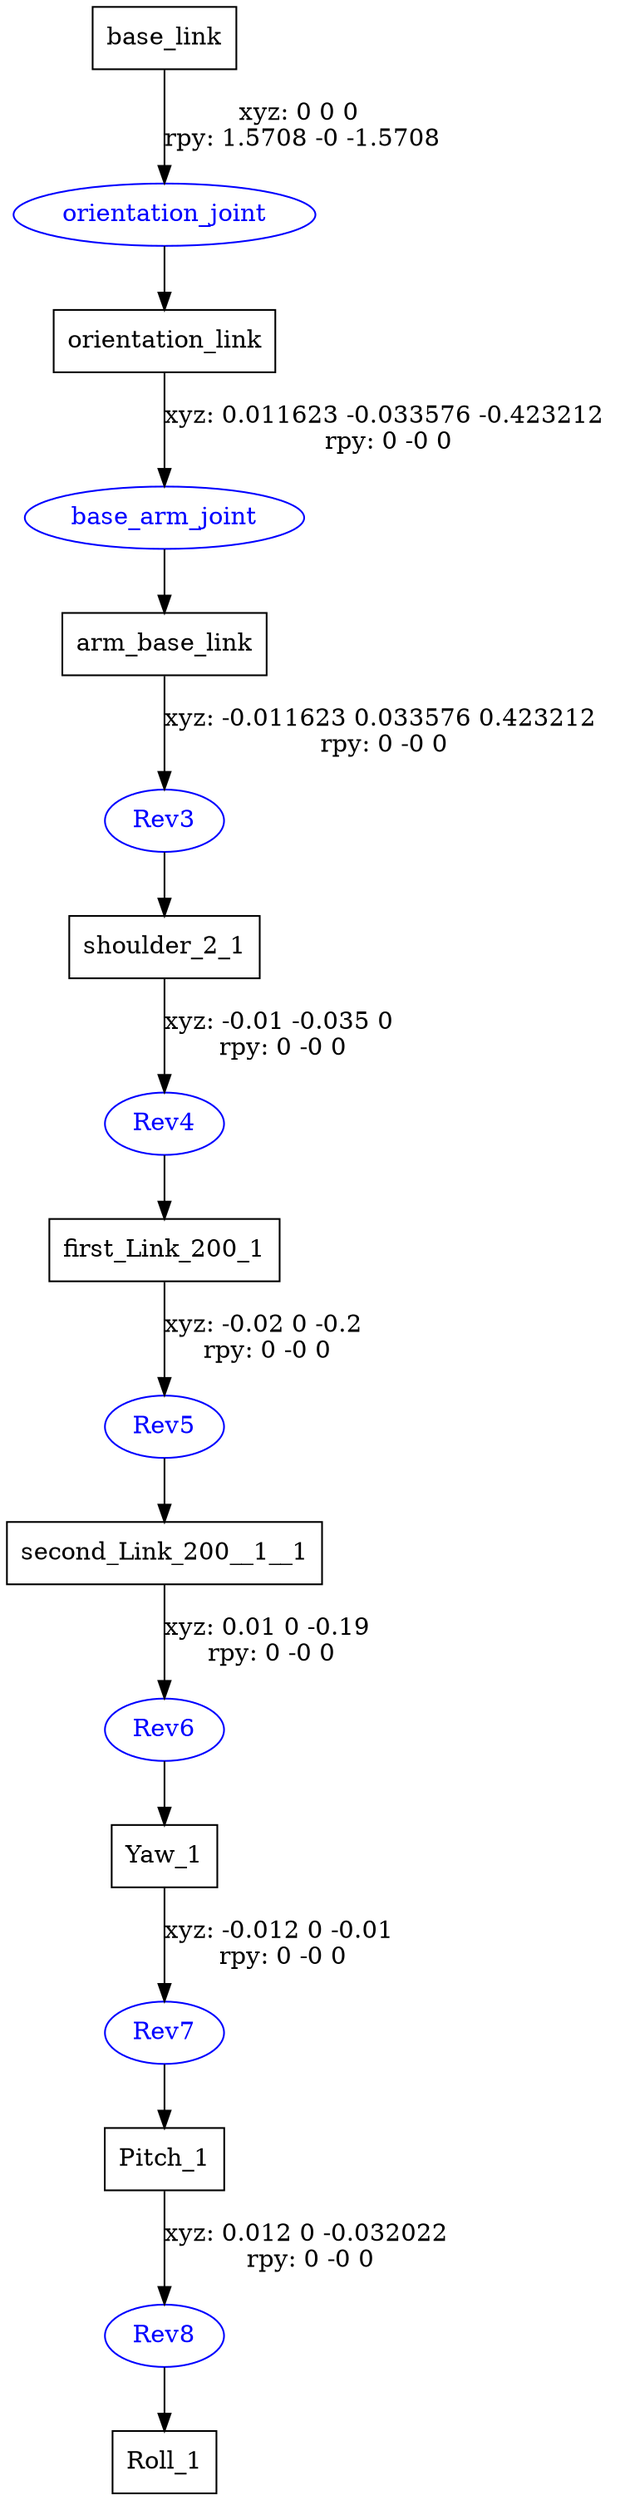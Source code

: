 digraph G {
node [shape=box];
"base_link" [label="base_link"];
"orientation_link" [label="orientation_link"];
"arm_base_link" [label="arm_base_link"];
"shoulder_2_1" [label="shoulder_2_1"];
"first_Link_200_1" [label="first_Link_200_1"];
"second_Link_200__1__1" [label="second_Link_200__1__1"];
"Yaw_1" [label="Yaw_1"];
"Pitch_1" [label="Pitch_1"];
"Roll_1" [label="Roll_1"];
node [shape=ellipse, color=blue, fontcolor=blue];
"base_link" -> "orientation_joint" [label="xyz: 0 0 0 \nrpy: 1.5708 -0 -1.5708"]
"orientation_joint" -> "orientation_link"
"orientation_link" -> "base_arm_joint" [label="xyz: 0.011623 -0.033576 -0.423212 \nrpy: 0 -0 0"]
"base_arm_joint" -> "arm_base_link"
"arm_base_link" -> "Rev3" [label="xyz: -0.011623 0.033576 0.423212 \nrpy: 0 -0 0"]
"Rev3" -> "shoulder_2_1"
"shoulder_2_1" -> "Rev4" [label="xyz: -0.01 -0.035 0 \nrpy: 0 -0 0"]
"Rev4" -> "first_Link_200_1"
"first_Link_200_1" -> "Rev5" [label="xyz: -0.02 0 -0.2 \nrpy: 0 -0 0"]
"Rev5" -> "second_Link_200__1__1"
"second_Link_200__1__1" -> "Rev6" [label="xyz: 0.01 0 -0.19 \nrpy: 0 -0 0"]
"Rev6" -> "Yaw_1"
"Yaw_1" -> "Rev7" [label="xyz: -0.012 0 -0.01 \nrpy: 0 -0 0"]
"Rev7" -> "Pitch_1"
"Pitch_1" -> "Rev8" [label="xyz: 0.012 0 -0.032022 \nrpy: 0 -0 0"]
"Rev8" -> "Roll_1"
}
